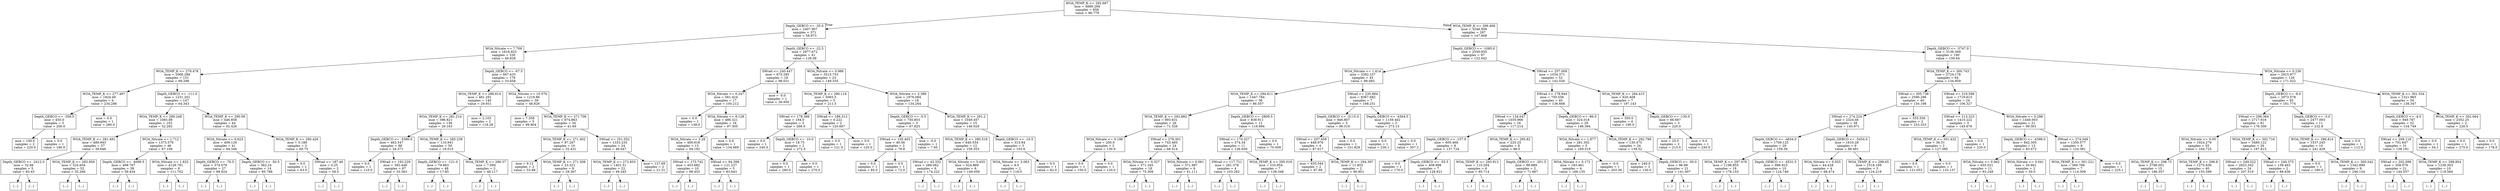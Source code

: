 digraph Tree {
node [shape=box] ;
0 [label="WOA_TEMP_K <= 292.667\nmse = 4689.269\nsamples = 658\nvalue = 96.779"] ;
1 [label="Depth_GEBCO <= -35.0\nmse = 2407.907\nsamples = 371\nvalue = 58.973"] ;
0 -> 1 [labeldistance=2.5, labelangle=45, headlabel="True"] ;
2 [label="WOA_Nitrate <= 7.709\nmse = 1616.925\nsamples = 330\nvalue = 49.828"] ;
1 -> 2 ;
3 [label="WOA_TEMP_K <= 278.478\nmse = 2066.288\nsamples = 151\nvalue = 69.299"] ;
2 -> 3 ;
4 [label="WOA_TEMP_K <= 277.497\nmse = 1824.49\nsamples = 4\nvalue = 234.286"] ;
3 -> 4 ;
5 [label="Depth_GEBCO <= -358.5\nmse = 450.0\nsamples = 3\nvalue = 200.0"] ;
4 -> 5 ;
6 [label="mse = 100.0\nsamples = 2\nvalue = 220.0"] ;
5 -> 6 ;
7 [label="mse = 0.0\nsamples = 1\nvalue = 180.0"] ;
5 -> 7 ;
8 [label="mse = 0.0\nsamples = 1\nvalue = 280.0"] ;
4 -> 8 ;
9 [label="Depth_GEBCO <= -111.0\nmse = 1231.201\nsamples = 147\nvalue = 64.343"] ;
3 -> 9 ;
10 [label="WOA_TEMP_K <= 289.248\nmse = 1083.88\nsamples = 103\nvalue = 52.282"] ;
9 -> 10 ;
11 [label="WOA_TEMP_K <= 281.491\nmse = 489.943\nsamples = 57\nvalue = 39.646"] ;
10 -> 11 ;
12 [label="Depth_GEBCO <= -2412.0\nmse = 32.66\nsamples = 5\nvalue = 83.45"] ;
11 -> 12 ;
13 [label="(...)"] ;
12 -> 13 ;
14 [label="(...)"] ;
12 -> 14 ;
21 [label="WOA_TEMP_K <= 283.956\nmse = 324.604\nsamples = 52\nvalue = 35.266"] ;
11 -> 21 ;
22 [label="(...)"] ;
21 -> 22 ;
41 [label="(...)"] ;
21 -> 41 ;
100 [label="WOA_Nitrate <= 1.712\nmse = 1373.579\nsamples = 46\nvalue = 67.109"] ;
10 -> 100 ;
101 [label="Depth_GEBCO <= -4099.5\nmse = 498.767\nsamples = 38\nvalue = 59.434"] ;
100 -> 101 ;
102 [label="(...)"] ;
101 -> 102 ;
141 [label="(...)"] ;
101 -> 141 ;
170 [label="WOA_Nitrate <= 1.825\nmse = 4126.781\nsamples = 8\nvalue = 111.762"] ;
100 -> 170 ;
171 [label="(...)"] ;
170 -> 171 ;
174 [label="(...)"] ;
170 -> 174 ;
185 [label="WOA_TEMP_K <= 290.09\nmse = 446.858\nsamples = 44\nvalue = 92.426"] ;
9 -> 185 ;
186 [label="WOA_Nitrate <= 6.623\nmse = 409.129\nsamples = 41\nvalue = 94.346"] ;
185 -> 186 ;
187 [label="Depth_GEBCO <= -76.5\nmse = 374.078\nsamples = 27\nvalue = 98.924"] ;
186 -> 187 ;
188 [label="(...)"] ;
187 -> 188 ;
199 [label="(...)"] ;
187 -> 199 ;
236 [label="Depth_GEBCO <= -50.5\nmse = 362.24\nsamples = 14\nvalue = 85.788"] ;
186 -> 236 ;
237 [label="(...)"] ;
236 -> 237 ;
248 [label="(...)"] ;
236 -> 248 ;
251 [label="WOA_TEMP_K <= 290.426\nmse = 5.188\nsamples = 3\nvalue = 60.75"] ;
185 -> 251 ;
252 [label="mse = 0.0\nsamples = 1\nvalue = 63.0"] ;
251 -> 252 ;
253 [label="SWrad <= 187.46\nmse = 0.25\nsamples = 2\nvalue = 58.5"] ;
251 -> 253 ;
254 [label="(...)"] ;
253 -> 254 ;
255 [label="(...)"] ;
253 -> 255 ;
256 [label="Depth_GEBCO <= -67.5\nmse = 667.433\nsamples = 179\nvalue = 33.658"] ;
2 -> 256 ;
257 [label="WOA_TEMP_K <= 288.814\nmse = 461.291\nsamples = 140\nvalue = 29.931"] ;
256 -> 257 ;
258 [label="WOA_TEMP_K <= 281.214\nmse = 396.821\nsamples = 138\nvalue = 29.163"] ;
257 -> 258 ;
259 [label="Depth_GEBCO <= -5390.0\nmse = 463.547\nsamples = 88\nvalue = 34.371"] ;
258 -> 259 ;
260 [label="mse = 0.0\nsamples = 1\nvalue = 110.0"] ;
259 -> 260 ;
261 [label="SWrad <= 193.229\nmse = 392.448\nsamples = 87\nvalue = 33.363"] ;
259 -> 261 ;
262 [label="(...)"] ;
261 -> 262 ;
367 [label="(...)"] ;
261 -> 367 ;
426 [label="WOA_TEMP_K <= 285.239\nmse = 110.941\nsamples = 50\nvalue = 19.015"] ;
258 -> 426 ;
427 [label="Depth_GEBCO <= -121.0\nmse = 79.863\nsamples = 48\nvalue = 17.85"] ;
426 -> 427 ;
428 [label="(...)"] ;
427 -> 428 ;
465 [label="(...)"] ;
427 -> 465 ;
470 [label="WOA_TEMP_K <= 286.37\nmse = 7.094\nsamples = 2\nvalue = 48.117"] ;
426 -> 470 ;
471 [label="(...)"] ;
470 -> 471 ;
472 [label="(...)"] ;
470 -> 472 ;
473 [label="mse = 2.103\nsamples = 2\nvalue = 118.28"] ;
257 -> 473 ;
474 [label="WOA_Nitrate <= 10.576\nmse = 1219.86\nsamples = 39\nvalue = 48.826"] ;
256 -> 474 ;
475 [label="mse = 7.358\nsamples = 5\nvalue = 99.804"] ;
474 -> 475 ;
476 [label="WOA_TEMP_K <= 271.706\nmse = 974.863\nsamples = 34\nvalue = 41.69"] ;
474 -> 476 ;
477 [label="WOA_TEMP_K <= 271.402\nmse = 87.267\nsamples = 10\nvalue = 32.431"] ;
476 -> 477 ;
478 [label="mse = 9.12\nsamples = 2\nvalue = 53.88"] ;
477 -> 478 ;
479 [label="WOA_TEMP_K <= 271.508\nmse = 23.321\nsamples = 8\nvalue = 29.367"] ;
477 -> 479 ;
480 [label="(...)"] ;
479 -> 480 ;
481 [label="(...)"] ;
479 -> 481 ;
488 [label="SWrad <= 251.052\nmse = 1333.235\nsamples = 24\nvalue = 46.047"] ;
476 -> 488 ;
489 [label="WOA_TEMP_K <= 272.853\nmse = 1401.51\nsamples = 22\nvalue = 49.345"] ;
488 -> 489 ;
490 [label="(...)"] ;
489 -> 490 ;
493 [label="(...)"] ;
489 -> 493 ;
496 [label="mse = 127.69\nsamples = 2\nvalue = 21.31"] ;
488 -> 496 ;
497 [label="Depth_GEBCO <= -22.5\nmse = 2977.672\nsamples = 41\nvalue = 128.08"] ;
1 -> 497 ;
498 [label="SWrad <= 240.447\nmse = 675.285\nsamples = 18\nvalue = 98.031"] ;
497 -> 498 ;
499 [label="WOA_Nitrate <= 0.247\nmse = 561.424\nsamples = 17\nvalue = 100.212"] ;
498 -> 499 ;
500 [label="mse = 0.0\nsamples = 1\nvalue = 138.0"] ;
499 -> 500 ;
501 [label="WOA_Nitrate <= 8.128\nmse = 486.321\nsamples = 16\nvalue = 97.305"] ;
499 -> 501 ;
502 [label="WOA_Nitrate <= 3.28\nmse = 400.818\nsamples = 15\nvalue = 94.192"] ;
501 -> 502 ;
503 [label="SWrad <= 173.742\nmse = 453.682\nsamples = 10\nvalue = 98.453"] ;
502 -> 503 ;
504 [label="(...)"] ;
503 -> 504 ;
507 [label="(...)"] ;
503 -> 507 ;
518 [label="SWrad <= 94.398\nmse = 121.237\nsamples = 5\nvalue = 83.843"] ;
502 -> 518 ;
519 [label="(...)"] ;
518 -> 519 ;
522 [label="(...)"] ;
518 -> 522 ;
527 [label="mse = 0.0\nsamples = 1\nvalue = 134.669"] ;
501 -> 527 ;
528 [label="mse = -0.0\nsamples = 1\nvalue = 36.956"] ;
498 -> 528 ;
529 [label="WOA_Nitrate <= 0.986\nmse = 3515.753\nsamples = 23\nvalue = 149.335"] ;
497 -> 529 ;
530 [label="WOA_TEMP_K <= 290.116\nmse = 5065.5\nsamples = 5\nvalue = 211.5"] ;
529 -> 530 ;
531 [label="SWrad <= 178.386\nmse = 184.0\nsamples = 3\nvalue = 266.0"] ;
530 -> 531 ;
532 [label="mse = 0.0\nsamples = 1\nvalue = 240.0"] ;
531 -> 532 ;
533 [label="Depth_GEBCO <= -10.0\nmse = 18.75\nsamples = 2\nvalue = 272.5"] ;
531 -> 533 ;
534 [label="mse = 0.0\nsamples = 1\nvalue = 280.0"] ;
533 -> 534 ;
535 [label="mse = 0.0\nsamples = 1\nvalue = 270.0"] ;
533 -> 535 ;
536 [label="SWrad <= 186.313\nmse = 0.222\nsamples = 2\nvalue = 120.667"] ;
530 -> 536 ;
537 [label="mse = 0.0\nsamples = 1\nvalue = 121.0"] ;
536 -> 537 ;
538 [label="mse = 0.0\nsamples = 1\nvalue = 120.0"] ;
536 -> 538 ;
539 [label="WOA_Nitrate <= 2.388\nmse = 1976.084\nsamples = 18\nvalue = 134.264"] ;
529 -> 539 ;
540 [label="Depth_GEBCO <= -5.5\nmse = 750.803\nsamples = 3\nvalue = 67.825"] ;
539 -> 540 ;
541 [label="SWrad <= 105.403\nmse = 40.56\nsamples = 2\nvalue = 79.8"] ;
540 -> 541 ;
542 [label="mse = 0.0\nsamples = 1\nvalue = 85.0"] ;
541 -> 542 ;
543 [label="mse = 0.0\nsamples = 1\nvalue = 72.0"] ;
541 -> 543 ;
544 [label="mse = -0.0\nsamples = 1\nvalue = 7.95"] ;
540 -> 544 ;
545 [label="WOA_TEMP_K <= 291.2\nmse = 1049.457\nsamples = 15\nvalue = 149.029"] ;
539 -> 545 ;
546 [label="WOA_TEMP_K <= 280.518\nmse = 640.554\nsamples = 12\nvalue = 159.353"] ;
545 -> 546 ;
547 [label="SWrad <= 43.332\nmse = 289.062\nsamples = 6\nvalue = 174.222"] ;
546 -> 547 ;
548 [label="(...)"] ;
547 -> 548 ;
549 [label="(...)"] ;
547 -> 549 ;
558 [label="WOA_Nitrate <= 5.455\nmse = 624.869\nsamples = 6\nvalue = 149.059"] ;
546 -> 558 ;
559 [label="(...)"] ;
558 -> 559 ;
568 [label="(...)"] ;
558 -> 568 ;
569 [label="Depth_GEBCO <= -10.5\nmse = 315.84\nsamples = 3\nvalue = 103.6"] ;
545 -> 569 ;
570 [label="WOA_Nitrate <= 3.063\nmse = 8.0\nsamples = 2\nvalue = 118.0"] ;
569 -> 570 ;
571 [label="(...)"] ;
570 -> 571 ;
572 [label="(...)"] ;
570 -> 572 ;
573 [label="mse = 0.0\nsamples = 1\nvalue = 82.0"] ;
569 -> 573 ;
574 [label="WOA_TEMP_K <= 296.468\nmse = 3246.509\nsamples = 287\nvalue = 147.668"] ;
0 -> 574 [labeldistance=2.5, labelangle=-45, headlabel="False"] ;
575 [label="Depth_GEBCO <= -1085.0\nmse = 2550.835\nsamples = 97\nvalue = 122.642"] ;
574 -> 575 ;
576 [label="WOA_Nitrate <= 1.414\nmse = 3382.237\nsamples = 45\nvalue = 99.083"] ;
575 -> 576 ;
577 [label="WOA_TEMP_K <= 294.611\nmse = 1447.784\nsamples = 38\nvalue = 86.507"] ;
576 -> 577 ;
578 [label="WOA_TEMP_K <= 292.882\nmse = 993.631\nsamples = 26\nvalue = 71.526"] ;
577 -> 578 ;
579 [label="WOA_Nitrate <= 0.196\nmse = 200.0\nsamples = 2\nvalue = 130.0"] ;
578 -> 579 ;
580 [label="mse = 0.0\nsamples = 1\nvalue = 150.0"] ;
579 -> 580 ;
581 [label="mse = 0.0\nsamples = 1\nvalue = 120.0"] ;
579 -> 581 ;
582 [label="SWrad <= 278.301\nmse = 743.465\nsamples = 24\nvalue = 66.514"] ;
578 -> 582 ;
583 [label="WOA_Nitrate <= 0.327\nmse = 571.345\nsamples = 18\nvalue = 75.308"] ;
582 -> 583 ;
584 [label="(...)"] ;
583 -> 584 ;
605 [label="(...)"] ;
583 -> 605 ;
616 [label="WOA_Nitrate <= 0.061\nmse = 371.987\nsamples = 6\nvalue = 41.111"] ;
582 -> 616 ;
617 [label="(...)"] ;
616 -> 617 ;
622 [label="(...)"] ;
616 -> 622 ;
623 [label="Depth_GEBCO <= -2809.5\nmse = 839.911\nsamples = 12\nvalue = 119.994"] ;
577 -> 623 ;
624 [label="SWrad <= 170.327\nmse = 574.34\nsamples = 11\nvalue = 126.659"] ;
623 -> 624 ;
625 [label="SWrad <= 117.721\nmse = 281.378\nsamples = 4\nvalue = 103.282"] ;
624 -> 625 ;
626 [label="(...)"] ;
625 -> 626 ;
627 [label="(...)"] ;
625 -> 627 ;
630 [label="WOA_TEMP_K <= 295.019\nmse = 310.954\nsamples = 7\nvalue = 138.348"] ;
624 -> 630 ;
631 [label="(...)"] ;
630 -> 631 ;
636 [label="(...)"] ;
630 -> 636 ;
643 [label="mse = 0.0\nsamples = 1\nvalue = 70.009"] ;
623 -> 643 ;
644 [label="SWrad <= 235.884\nmse = 8367.682\nsamples = 7\nvalue = 168.251"] ;
576 -> 644 ;
645 [label="Depth_GEBCO <= -3115.0\nmse = 946.807\nsamples = 5\nvalue = 98.319"] ;
644 -> 645 ;
646 [label="SWrad <= 207.459\nmse = 448.976\nsamples = 4\nvalue = 87.617"] ;
645 -> 646 ;
647 [label="mse = 935.544\nsamples = 2\nvalue = 97.69"] ;
646 -> 647 ;
648 [label="WOA_TEMP_K <= 294.397\nmse = 11.852\nsamples = 2\nvalue = 80.901"] ;
646 -> 648 ;
649 [label="(...)"] ;
648 -> 649 ;
650 [label="(...)"] ;
648 -> 650 ;
651 [label="mse = 0.0\nsamples = 1\nvalue = 151.829"] ;
645 -> 651 ;
652 [label="Depth_GEBCO <= -4364.5\nmse = 1159.402\nsamples = 2\nvalue = 273.15"] ;
644 -> 652 ;
653 [label="mse = 0.0\nsamples = 1\nvalue = 239.1"] ;
652 -> 653 ;
654 [label="mse = 0.0\nsamples = 1\nvalue = 307.2"] ;
652 -> 654 ;
655 [label="SWrad <= 257.009\nmse = 1034.371\nsamples = 52\nvalue = 142.026"] ;
575 -> 655 ;
656 [label="SWrad <= 178.944\nmse = 750.556\nsamples = 45\nvalue = 136.668"] ;
655 -> 656 ;
657 [label="SWrad <= 134.047\nmse = 1035.966\nsamples = 16\nvalue = 117.214"] ;
656 -> 657 ;
658 [label="Depth_GEBCO <= -157.0\nmse = 605.468\nsamples = 8\nvalue = 137.724"] ;
657 -> 658 ;
659 [label="mse = 0.0\nsamples = 1\nvalue = 170.0"] ;
658 -> 659 ;
660 [label="Depth_GEBCO <= -55.5\nmse = 408.998\nsamples = 7\nvalue = 128.921"] ;
658 -> 660 ;
661 [label="(...)"] ;
660 -> 661 ;
662 [label="(...)"] ;
660 -> 662 ;
671 [label="WOA_TEMP_K <= 295.82\nmse = 225.25\nsamples = 8\nvalue = 88.5"] ;
657 -> 671 ;
672 [label="WOA_TEMP_K <= 293.913\nmse = 110.204\nsamples = 6\nvalue = 95.714"] ;
671 -> 672 ;
673 [label="(...)"] ;
672 -> 673 ;
678 [label="(...)"] ;
672 -> 678 ;
683 [label="Depth_GEBCO <= -201.5\nmse = 88.889\nsamples = 2\nvalue = 71.667"] ;
671 -> 683 ;
684 [label="(...)"] ;
683 -> 684 ;
685 [label="(...)"] ;
683 -> 685 ;
686 [label="Depth_GEBCO <= -86.0\nmse = 324.018\nsamples = 29\nvalue = 146.394"] ;
656 -> 686 ;
687 [label="WOA_Nitrate <= 1.877\nmse = 281.302\nsamples = 5\nvalue = 169.519"] ;
686 -> 687 ;
688 [label="WOA_Nitrate <= 0.172\nmse = 183.461\nsamples = 4\nvalue = 166.135"] ;
687 -> 688 ;
689 [label="(...)"] ;
688 -> 689 ;
692 [label="(...)"] ;
688 -> 692 ;
693 [label="mse = -0.0\nsamples = 1\nvalue = 203.36"] ;
687 -> 693 ;
694 [label="WOA_TEMP_K <= 292.799\nmse = 130.475\nsamples = 24\nvalue = 139.52"] ;
686 -> 694 ;
695 [label="mse = 240.0\nsamples = 3\nvalue = 130.0"] ;
694 -> 695 ;
696 [label="Depth_GEBCO <= -50.0\nmse = 96.99\nsamples = 21\nvalue = 141.007"] ;
694 -> 696 ;
697 [label="(...)"] ;
696 -> 697 ;
712 [label="(...)"] ;
696 -> 712 ;
717 [label="WOA_TEMP_K <= 294.415\nmse = 620.408\nsamples = 7\nvalue = 197.143"] ;
655 -> 717 ;
718 [label="mse = 350.0\nsamples = 4\nvalue = 180.0"] ;
717 -> 718 ;
719 [label="Depth_GEBCO <= -130.0\nmse = 66.667\nsamples = 3\nvalue = 220.0"] ;
717 -> 719 ;
720 [label="mse = 25.0\nsamples = 2\nvalue = 215.0"] ;
719 -> 720 ;
721 [label="mse = 0.0\nsamples = 1\nvalue = 230.0"] ;
719 -> 721 ;
722 [label="Depth_GEBCO <= -3747.0\nmse = 3136.369\nsamples = 190\nvalue = 159.64"] ;
574 -> 722 ;
723 [label="WOA_TEMP_K <= 300.743\nmse = 2724.178\nsamples = 64\nvalue = 134.959"] ;
722 -> 723 ;
724 [label="SWrad <= 305.738\nmse = 2590.296\nsamples = 40\nvalue = 150.198"] ;
723 -> 724 ;
725 [label="SWrad <= 274.224\nmse = 2324.46\nsamples = 38\nvalue = 145.971"] ;
724 -> 725 ;
726 [label="Depth_GEBCO <= -4634.0\nmse = 1709.125\nsamples = 29\nvalue = 159.39"] ;
725 -> 726 ;
727 [label="WOA_TEMP_K <= 297.076\nmse = 1196.855\nsamples = 19\nvalue = 176.153"] ;
726 -> 727 ;
728 [label="(...)"] ;
727 -> 728 ;
745 [label="(...)"] ;
727 -> 745 ;
762 [label="Depth_GEBCO <= -4531.5\nmse = 986.923\nsamples = 10\nvalue = 124.746"] ;
726 -> 762 ;
763 [label="(...)"] ;
762 -> 763 ;
764 [label="(...)"] ;
762 -> 764 ;
781 [label="Depth_GEBCO <= -5454.0\nmse = 1610.28\nsamples = 9\nvalue = 98.491"] ;
725 -> 781 ;
782 [label="WOA_Nitrate <= 0.055\nmse = 44.428\nsamples = 4\nvalue = 68.474"] ;
781 -> 782 ;
783 [label="(...)"] ;
782 -> 783 ;
788 [label="(...)"] ;
782 -> 788 ;
789 [label="WOA_TEMP_K <= 298.65\nmse = 1518.169\nsamples = 5\nvalue = 124.219"] ;
781 -> 789 ;
790 [label="(...)"] ;
789 -> 790 ;
791 [label="(...)"] ;
789 -> 791 ;
798 [label="mse = 555.556\nsamples = 2\nvalue = 233.333"] ;
724 -> 798 ;
799 [label="SWrad <= 219.598\nmse = 1719.613\nsamples = 24\nvalue = 106.327"] ;
723 -> 799 ;
800 [label="SWrad <= 213.323\nmse = 1410.222\nsamples = 3\nvalue = 145.676"] ;
799 -> 800 ;
801 [label="WOA_TEMP_K <= 301.432\nmse = 36.51\nsamples = 2\nvalue = 127.095"] ;
800 -> 801 ;
802 [label="mse = 0.0\nsamples = 1\nvalue = 121.053"] ;
801 -> 802 ;
803 [label="mse = 0.0\nsamples = 1\nvalue = 133.137"] ;
801 -> 803 ;
804 [label="mse = 0.0\nsamples = 1\nvalue = 220.0"] ;
800 -> 804 ;
805 [label="WOA_Nitrate <= 0.286\nmse = 1449.003\nsamples = 21\nvalue = 99.301"] ;
799 -> 805 ;
806 [label="Depth_GEBCO <= -4398.0\nmse = 842.305\nsamples = 13\nvalue = 83.072"] ;
805 -> 806 ;
807 [label="WOA_Nitrate <= 0.062\nmse = 655.021\nsamples = 11\nvalue = 93.248"] ;
806 -> 807 ;
808 [label="(...)"] ;
807 -> 808 ;
815 [label="(...)"] ;
807 -> 815 ;
828 [label="WOA_Nitrate <= 0.041\nmse = 20.661\nsamples = 2\nvalue = 50.0"] ;
806 -> 828 ;
829 [label="(...)"] ;
828 -> 829 ;
830 [label="(...)"] ;
828 -> 830 ;
831 [label="SWrad <= 274.349\nmse = 1350.577\nsamples = 8\nvalue = 124.381"] ;
805 -> 831 ;
832 [label="WOA_TEMP_K <= 301.221\nmse = 369.766\nsamples = 7\nvalue = 114.309"] ;
831 -> 832 ;
833 [label="(...)"] ;
832 -> 833 ;
838 [label="(...)"] ;
832 -> 838 ;
845 [label="mse = 0.0\nsamples = 1\nvalue = 225.1"] ;
831 -> 845 ;
846 [label="WOA_Nitrate <= 0.236\nmse = 2915.977\nsamples = 126\nvalue = 171.022"] ;
722 -> 846 ;
847 [label="Depth_GEBCO <= -8.0\nmse = 2973.578\nsamples = 92\nvalue = 181.774"] ;
846 -> 847 ;
848 [label="SWrad <= 206.364\nmse = 2717.916\nsamples = 81\nvalue = 176.306"] ;
847 -> 848 ;
849 [label="WOA_Nitrate <= 0.05\nmse = 1924.279\nsamples = 55\nvalue = 164.725"] ;
848 -> 849 ;
850 [label="WOA_TEMP_K <= 298.73\nmse = 2796.001\nsamples = 15\nvalue = 186.357"] ;
849 -> 850 ;
851 [label="(...)"] ;
850 -> 851 ;
860 [label="(...)"] ;
850 -> 860 ;
861 [label="WOA_TEMP_K <= 296.8\nmse = 1275.836\nsamples = 40\nvalue = 155.599"] ;
849 -> 861 ;
862 [label="(...)"] ;
861 -> 862 ;
869 [label="(...)"] ;
861 -> 869 ;
914 [label="WOA_TEMP_K <= 302.716\nmse = 3480.122\nsamples = 26\nvalue = 197.815"] ;
848 -> 914 ;
915 [label="SWrad <= 249.522\nmse = 2623.342\nsamples = 24\nvalue = 207.519"] ;
914 -> 915 ;
916 [label="(...)"] ;
915 -> 916 ;
927 [label="(...)"] ;
915 -> 927 ;
954 [label="SWrad <= 240.375\nmse = 139.463\nsamples = 2\nvalue = 88.636"] ;
914 -> 954 ;
955 [label="(...)"] ;
954 -> 955 ;
956 [label="(...)"] ;
954 -> 956 ;
957 [label="Depth_GEBCO <= -3.0\nmse = 2477.093\nsamples = 11\nvalue = 232.8"] ;
847 -> 957 ;
958 [label="WOA_TEMP_K <= 296.814\nmse = 1537.245\nsamples = 10\nvalue = 241.429"] ;
957 -> 958 ;
959 [label="mse = 0.0\nsamples = 1\nvalue = 180.0"] ;
958 -> 959 ;
960 [label="WOA_TEMP_K <= 300.542\nmse = 1342.899\nsamples = 9\nvalue = 246.154"] ;
958 -> 960 ;
961 [label="(...)"] ;
960 -> 961 ;
970 [label="(...)"] ;
960 -> 970 ;
971 [label="mse = 0.0\nsamples = 1\nvalue = 112.0"] ;
957 -> 971 ;
972 [label="WOA_TEMP_K <= 301.534\nmse = 1321.965\nsamples = 34\nvalue = 138.347"] ;
846 -> 972 ;
973 [label="Depth_GEBCO <= -4.0\nmse = 949.787\nsamples = 32\nvalue = 134.749"] ;
972 -> 973 ;
974 [label="SWrad <= 209.116\nmse = 701.647\nsamples = 31\nvalue = 138.181"] ;
973 -> 974 ;
975 [label="SWrad <= 202.099\nmse = 358.079\nsamples = 21\nvalue = 144.557"] ;
974 -> 975 ;
976 [label="(...)"] ;
975 -> 976 ;
1007 [label="(...)"] ;
975 -> 1007 ;
1008 [label="WOA_TEMP_K <= 298.854\nmse = 1239.303\nsamples = 10\nvalue = 119.584"] ;
974 -> 1008 ;
1009 [label="(...)"] ;
1008 -> 1009 ;
1014 [label="(...)"] ;
1008 -> 1014 ;
1027 [label="mse = 0.0\nsamples = 1\nvalue = 54.1"] ;
973 -> 1027 ;
1028 [label="WOA_TEMP_K <= 302.064\nmse = 2352.25\nsamples = 2\nvalue = 226.5"] ;
972 -> 1028 ;
1029 [label="mse = 0.0\nsamples = 1\nvalue = 275.0"] ;
1028 -> 1029 ;
1030 [label="mse = 0.0\nsamples = 1\nvalue = 178.0"] ;
1028 -> 1030 ;
}